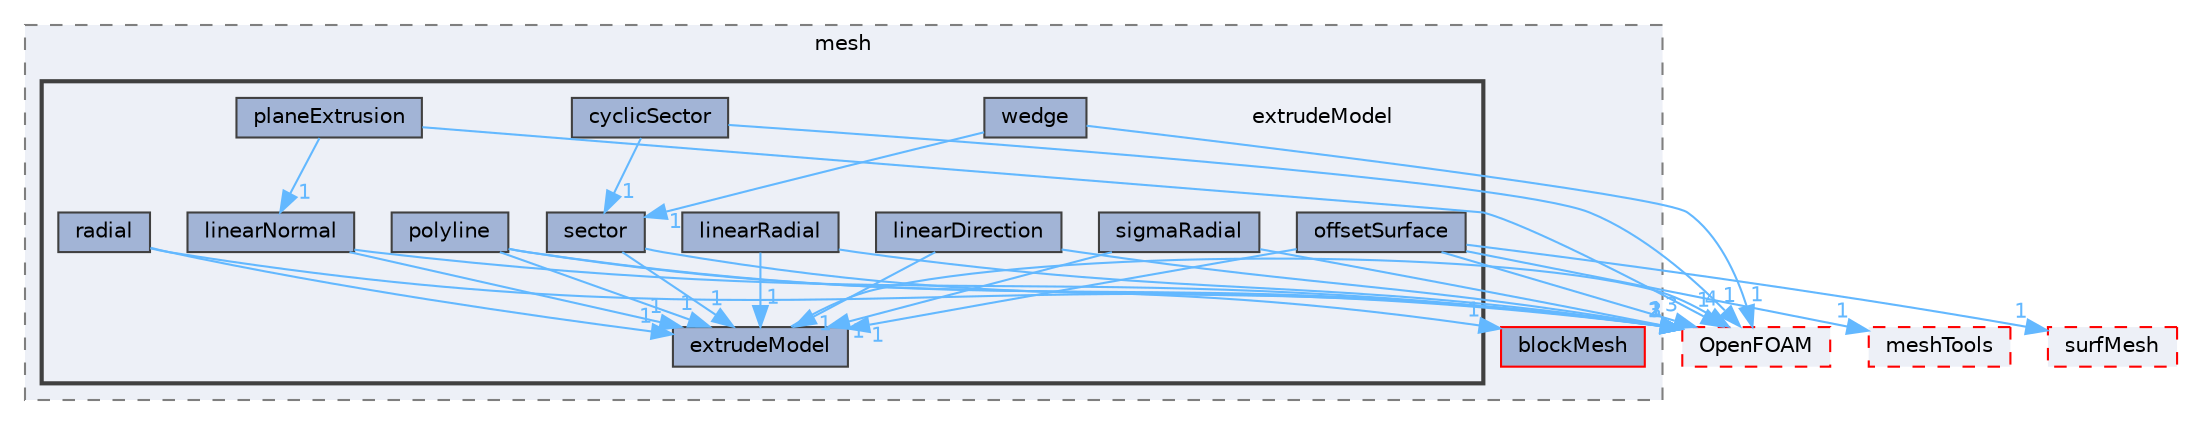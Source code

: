 digraph "src/mesh/extrudeModel"
{
 // LATEX_PDF_SIZE
  bgcolor="transparent";
  edge [fontname=Helvetica,fontsize=10,labelfontname=Helvetica,labelfontsize=10];
  node [fontname=Helvetica,fontsize=10,shape=box,height=0.2,width=0.4];
  compound=true
  subgraph clusterdir_7be0d8c199b9408ae01f5d77515b8def {
    graph [ bgcolor="#edf0f7", pencolor="grey50", label="mesh", fontname=Helvetica,fontsize=10 style="filled,dashed", URL="dir_7be0d8c199b9408ae01f5d77515b8def.html",tooltip=""]
  dir_ade3ea1948a418ffb78a293f495540d7 [label="blockMesh", fillcolor="#a2b4d6", color="red", style="filled", URL="dir_ade3ea1948a418ffb78a293f495540d7.html",tooltip=""];
  subgraph clusterdir_8ffb679a374cef825c70454904c9ea60 {
    graph [ bgcolor="#edf0f7", pencolor="grey25", label="", fontname=Helvetica,fontsize=10 style="filled,bold", URL="dir_8ffb679a374cef825c70454904c9ea60.html",tooltip=""]
    dir_8ffb679a374cef825c70454904c9ea60 [shape=plaintext, label="extrudeModel"];
  dir_8f855ecf106ec5a6b2caf35ccfbce645 [label="cyclicSector", fillcolor="#a2b4d6", color="grey25", style="filled", URL="dir_8f855ecf106ec5a6b2caf35ccfbce645.html",tooltip=""];
  dir_072a70ecf265f9f34db16321b07bc568 [label="extrudeModel", fillcolor="#a2b4d6", color="grey25", style="filled", URL="dir_072a70ecf265f9f34db16321b07bc568.html",tooltip=""];
  dir_48fd6f5345db3bea44e0f3289d562467 [label="linearDirection", fillcolor="#a2b4d6", color="grey25", style="filled", URL="dir_48fd6f5345db3bea44e0f3289d562467.html",tooltip=""];
  dir_3ae494bc8130ce445a2310ced3c93eea [label="linearNormal", fillcolor="#a2b4d6", color="grey25", style="filled", URL="dir_3ae494bc8130ce445a2310ced3c93eea.html",tooltip=""];
  dir_b1bf3374bc42f752d7498a609802add1 [label="linearRadial", fillcolor="#a2b4d6", color="grey25", style="filled", URL="dir_b1bf3374bc42f752d7498a609802add1.html",tooltip=""];
  dir_c466f59dec991f73577e827b982adb64 [label="offsetSurface", fillcolor="#a2b4d6", color="grey25", style="filled", URL="dir_c466f59dec991f73577e827b982adb64.html",tooltip=""];
  dir_8223a56dffa2bb669d9afb0f915ca702 [label="planeExtrusion", fillcolor="#a2b4d6", color="grey25", style="filled", URL="dir_8223a56dffa2bb669d9afb0f915ca702.html",tooltip=""];
  dir_a59a2a8a52801dfc3858d09de8ccf886 [label="polyline", fillcolor="#a2b4d6", color="grey25", style="filled", URL="dir_a59a2a8a52801dfc3858d09de8ccf886.html",tooltip=""];
  dir_2060a23906c237d8b98245caee19b08e [label="radial", fillcolor="#a2b4d6", color="grey25", style="filled", URL="dir_2060a23906c237d8b98245caee19b08e.html",tooltip=""];
  dir_a461c74c0b154a7f339040fbd1e1af2f [label="sector", fillcolor="#a2b4d6", color="grey25", style="filled", URL="dir_a461c74c0b154a7f339040fbd1e1af2f.html",tooltip=""];
  dir_44087264b816771f27884b2d92d0ed21 [label="sigmaRadial", fillcolor="#a2b4d6", color="grey25", style="filled", URL="dir_44087264b816771f27884b2d92d0ed21.html",tooltip=""];
  dir_6bba0e128cd3d07700930ea8fa1cbf99 [label="wedge", fillcolor="#a2b4d6", color="grey25", style="filled", URL="dir_6bba0e128cd3d07700930ea8fa1cbf99.html",tooltip=""];
  }
  }
  dir_c5473ff19b20e6ec4dfe5c310b3778a8 [label="OpenFOAM", fillcolor="#edf0f7", color="red", style="filled,dashed", URL="dir_c5473ff19b20e6ec4dfe5c310b3778a8.html",tooltip=""];
  dir_0a88fe22feb23ce5f078a04a1df67721 [label="surfMesh", fillcolor="#edf0f7", color="red", style="filled,dashed", URL="dir_0a88fe22feb23ce5f078a04a1df67721.html",tooltip=""];
  dir_ae30ad0bef50cf391b24c614251bb9fd [label="meshTools", fillcolor="#edf0f7", color="red", style="filled,dashed", URL="dir_ae30ad0bef50cf391b24c614251bb9fd.html",tooltip=""];
  dir_8f855ecf106ec5a6b2caf35ccfbce645->dir_a461c74c0b154a7f339040fbd1e1af2f [headlabel="1", labeldistance=1.5 headhref="dir_000788_003469.html" href="dir_000788_003469.html" color="steelblue1" fontcolor="steelblue1"];
  dir_8f855ecf106ec5a6b2caf35ccfbce645->dir_c5473ff19b20e6ec4dfe5c310b3778a8 [headlabel="1", labeldistance=1.5 headhref="dir_000788_002695.html" href="dir_000788_002695.html" color="steelblue1" fontcolor="steelblue1"];
  dir_072a70ecf265f9f34db16321b07bc568->dir_c5473ff19b20e6ec4dfe5c310b3778a8 [headlabel="4", labeldistance=1.5 headhref="dir_001237_002695.html" href="dir_001237_002695.html" color="steelblue1" fontcolor="steelblue1"];
  dir_48fd6f5345db3bea44e0f3289d562467->dir_072a70ecf265f9f34db16321b07bc568 [headlabel="1", labeldistance=1.5 headhref="dir_002192_001237.html" href="dir_002192_001237.html" color="steelblue1" fontcolor="steelblue1"];
  dir_48fd6f5345db3bea44e0f3289d562467->dir_c5473ff19b20e6ec4dfe5c310b3778a8 [headlabel="2", labeldistance=1.5 headhref="dir_002192_002695.html" href="dir_002192_002695.html" color="steelblue1" fontcolor="steelblue1"];
  dir_3ae494bc8130ce445a2310ced3c93eea->dir_072a70ecf265f9f34db16321b07bc568 [headlabel="1", labeldistance=1.5 headhref="dir_002199_001237.html" href="dir_002199_001237.html" color="steelblue1" fontcolor="steelblue1"];
  dir_3ae494bc8130ce445a2310ced3c93eea->dir_c5473ff19b20e6ec4dfe5c310b3778a8 [headlabel="3", labeldistance=1.5 headhref="dir_002199_002695.html" href="dir_002199_002695.html" color="steelblue1" fontcolor="steelblue1"];
  dir_b1bf3374bc42f752d7498a609802add1->dir_072a70ecf265f9f34db16321b07bc568 [headlabel="1", labeldistance=1.5 headhref="dir_002201_001237.html" href="dir_002201_001237.html" color="steelblue1" fontcolor="steelblue1"];
  dir_b1bf3374bc42f752d7498a609802add1->dir_c5473ff19b20e6ec4dfe5c310b3778a8 [headlabel="1", labeldistance=1.5 headhref="dir_002201_002695.html" href="dir_002201_002695.html" color="steelblue1" fontcolor="steelblue1"];
  dir_c466f59dec991f73577e827b982adb64->dir_072a70ecf265f9f34db16321b07bc568 [headlabel="1", labeldistance=1.5 headhref="dir_002684_001237.html" href="dir_002684_001237.html" color="steelblue1" fontcolor="steelblue1"];
  dir_c466f59dec991f73577e827b982adb64->dir_0a88fe22feb23ce5f078a04a1df67721 [headlabel="1", labeldistance=1.5 headhref="dir_002684_003891.html" href="dir_002684_003891.html" color="steelblue1" fontcolor="steelblue1"];
  dir_c466f59dec991f73577e827b982adb64->dir_ae30ad0bef50cf391b24c614251bb9fd [headlabel="1", labeldistance=1.5 headhref="dir_002684_002382.html" href="dir_002684_002382.html" color="steelblue1" fontcolor="steelblue1"];
  dir_c466f59dec991f73577e827b982adb64->dir_c5473ff19b20e6ec4dfe5c310b3778a8 [headlabel="3", labeldistance=1.5 headhref="dir_002684_002695.html" href="dir_002684_002695.html" color="steelblue1" fontcolor="steelblue1"];
  dir_8223a56dffa2bb669d9afb0f915ca702->dir_3ae494bc8130ce445a2310ced3c93eea [headlabel="1", labeldistance=1.5 headhref="dir_002926_002199.html" href="dir_002926_002199.html" color="steelblue1" fontcolor="steelblue1"];
  dir_8223a56dffa2bb669d9afb0f915ca702->dir_c5473ff19b20e6ec4dfe5c310b3778a8 [headlabel="1", labeldistance=1.5 headhref="dir_002926_002695.html" href="dir_002926_002695.html" color="steelblue1" fontcolor="steelblue1"];
  dir_a59a2a8a52801dfc3858d09de8ccf886->dir_072a70ecf265f9f34db16321b07bc568 [headlabel="1", labeldistance=1.5 headhref="dir_002977_001237.html" href="dir_002977_001237.html" color="steelblue1" fontcolor="steelblue1"];
  dir_a59a2a8a52801dfc3858d09de8ccf886->dir_ade3ea1948a418ffb78a293f495540d7 [headlabel="1", labeldistance=1.5 headhref="dir_002977_000305.html" href="dir_002977_000305.html" color="steelblue1" fontcolor="steelblue1"];
  dir_a59a2a8a52801dfc3858d09de8ccf886->dir_c5473ff19b20e6ec4dfe5c310b3778a8 [headlabel="3", labeldistance=1.5 headhref="dir_002977_002695.html" href="dir_002977_002695.html" color="steelblue1" fontcolor="steelblue1"];
  dir_2060a23906c237d8b98245caee19b08e->dir_072a70ecf265f9f34db16321b07bc568 [headlabel="1", labeldistance=1.5 headhref="dir_003164_001237.html" href="dir_003164_001237.html" color="steelblue1" fontcolor="steelblue1"];
  dir_2060a23906c237d8b98245caee19b08e->dir_c5473ff19b20e6ec4dfe5c310b3778a8 [headlabel="2", labeldistance=1.5 headhref="dir_003164_002695.html" href="dir_003164_002695.html" color="steelblue1" fontcolor="steelblue1"];
  dir_a461c74c0b154a7f339040fbd1e1af2f->dir_072a70ecf265f9f34db16321b07bc568 [headlabel="1", labeldistance=1.5 headhref="dir_003469_001237.html" href="dir_003469_001237.html" color="steelblue1" fontcolor="steelblue1"];
  dir_a461c74c0b154a7f339040fbd1e1af2f->dir_c5473ff19b20e6ec4dfe5c310b3778a8 [headlabel="2", labeldistance=1.5 headhref="dir_003469_002695.html" href="dir_003469_002695.html" color="steelblue1" fontcolor="steelblue1"];
  dir_44087264b816771f27884b2d92d0ed21->dir_072a70ecf265f9f34db16321b07bc568 [headlabel="1", labeldistance=1.5 headhref="dir_003524_001237.html" href="dir_003524_001237.html" color="steelblue1" fontcolor="steelblue1"];
  dir_44087264b816771f27884b2d92d0ed21->dir_c5473ff19b20e6ec4dfe5c310b3778a8 [headlabel="1", labeldistance=1.5 headhref="dir_003524_002695.html" href="dir_003524_002695.html" color="steelblue1" fontcolor="steelblue1"];
  dir_6bba0e128cd3d07700930ea8fa1cbf99->dir_a461c74c0b154a7f339040fbd1e1af2f [headlabel="1", labeldistance=1.5 headhref="dir_004394_003469.html" href="dir_004394_003469.html" color="steelblue1" fontcolor="steelblue1"];
  dir_6bba0e128cd3d07700930ea8fa1cbf99->dir_c5473ff19b20e6ec4dfe5c310b3778a8 [headlabel="1", labeldistance=1.5 headhref="dir_004394_002695.html" href="dir_004394_002695.html" color="steelblue1" fontcolor="steelblue1"];
}
